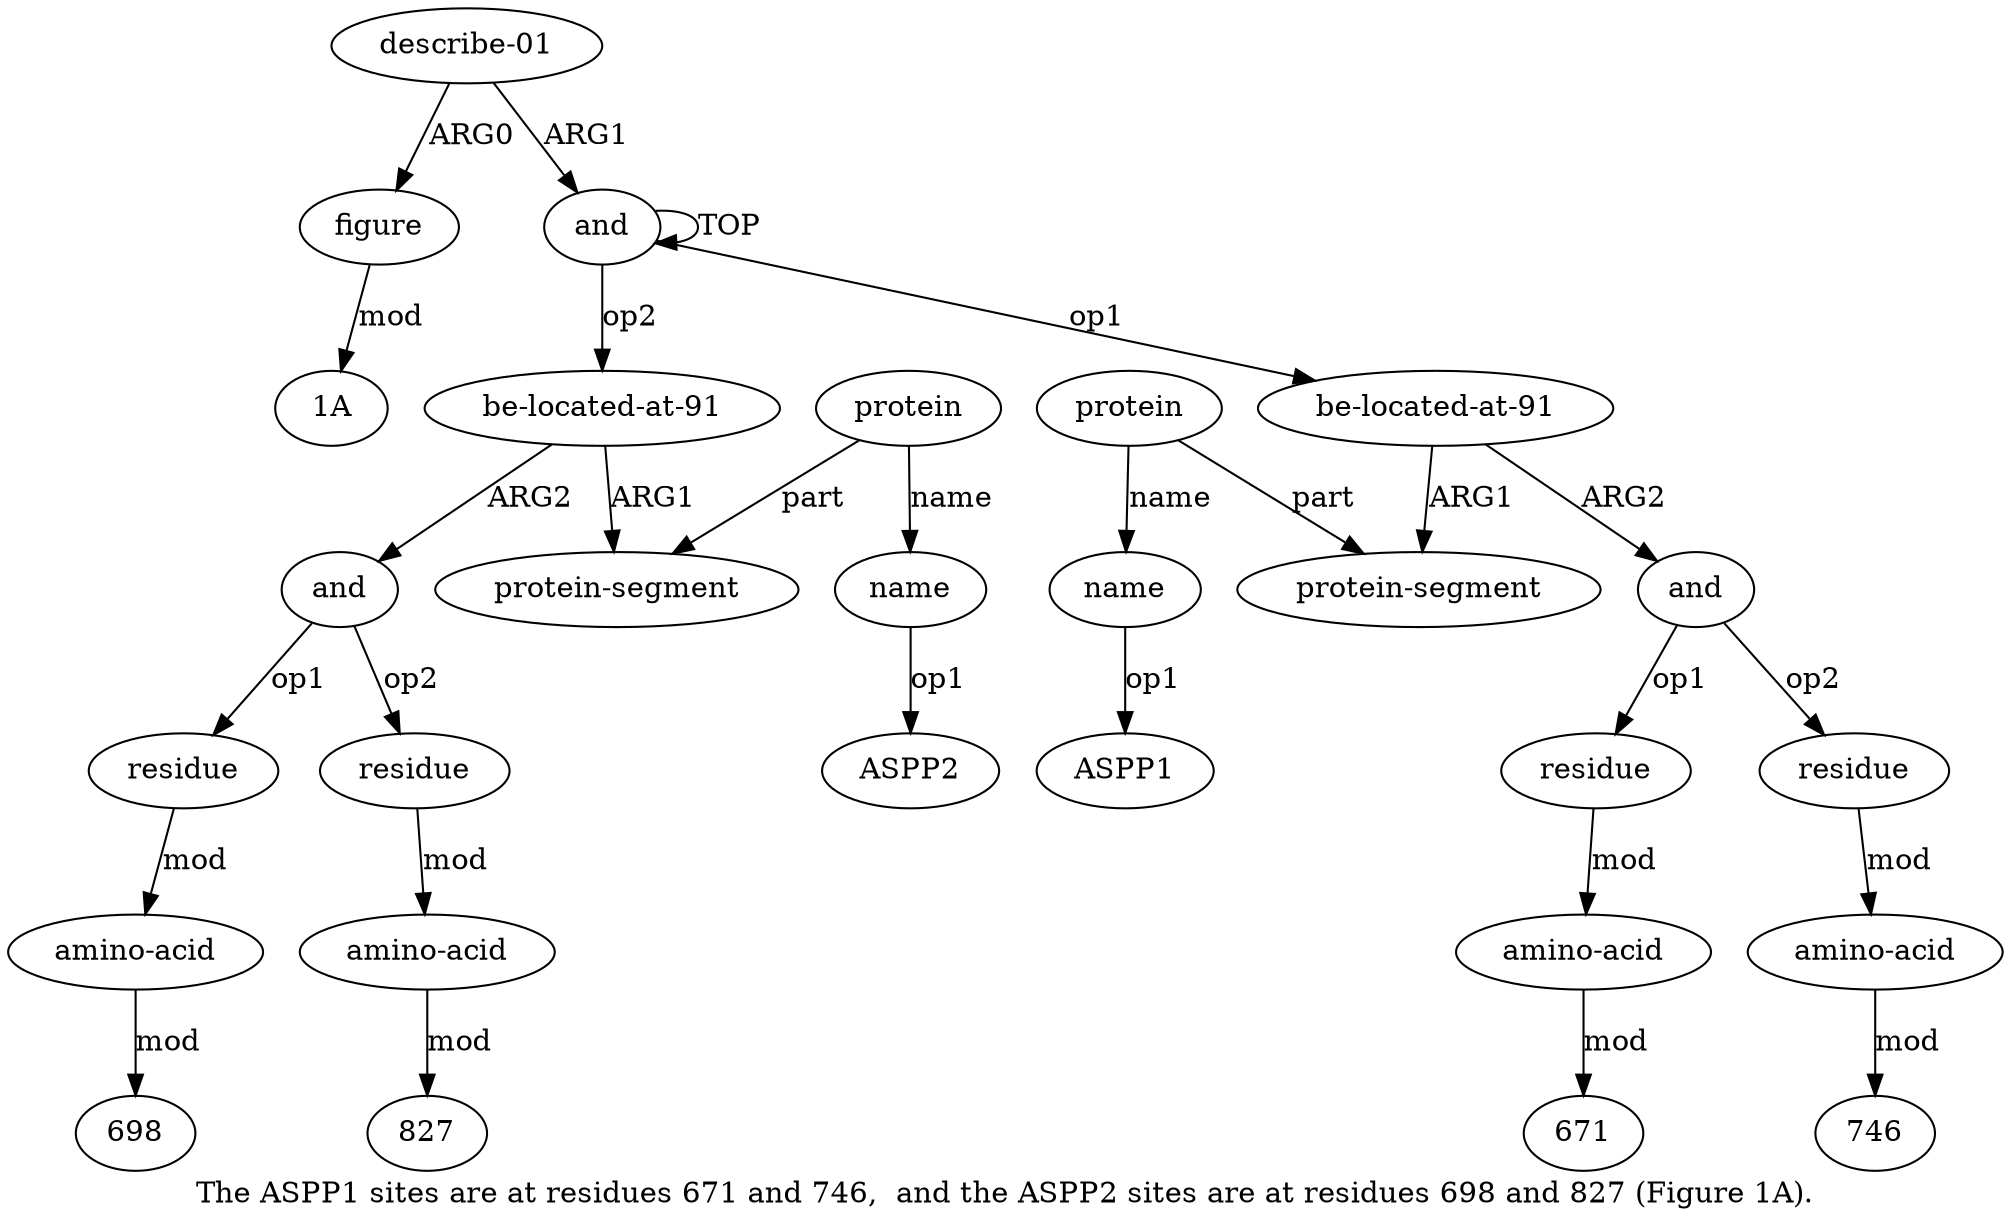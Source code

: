 digraph  {
	graph [label="The ASPP1 sites are at residues 671 and 746,  and the ASPP2 sites are at residues 698 and 827 (Figure 1A)."];
	node [label="\N"];
	a20	 [color=black,
		gold_ind=20,
		gold_label=figure,
		label=figure,
		test_ind=20,
		test_label=figure];
	"a20 1A"	 [color=black,
		gold_ind=-1,
		gold_label="1A",
		label="1A",
		test_ind=-1,
		test_label="1A"];
	a20 -> "a20 1A" [key=0,
	color=black,
	gold_label=mod,
	label=mod,
	test_label=mod];
"a7 671" [color=black,
	gold_ind=-1,
	gold_label=671,
	label=671,
	test_ind=-1,
	test_label=671];
"a16 698" [color=black,
	gold_ind=-1,
	gold_label=698,
	label=698,
	test_ind=-1,
	test_label=698];
"a13 ASPP2" [color=black,
	gold_ind=-1,
	gold_label=ASPP2,
	label=ASPP2,
	test_ind=-1,
	test_label=ASPP2];
"a18 827" [color=black,
	gold_ind=-1,
	gold_label=827,
	label=827,
	test_ind=-1,
	test_label=827];
"a9 746" [color=black,
	gold_ind=-1,
	gold_label=746,
	label=746,
	test_ind=-1,
	test_label=746];
"a4 ASPP1" [color=black,
	gold_ind=-1,
	gold_label=ASPP1,
	label=ASPP1,
	test_ind=-1,
	test_label=ASPP1];
a15 [color=black,
	gold_ind=15,
	gold_label=residue,
	label=residue,
	test_ind=15,
	test_label=residue];
a16 [color=black,
	gold_ind=16,
	gold_label="amino-acid",
	label="amino-acid",
	test_ind=16,
	test_label="amino-acid"];
a15 -> a16 [key=0,
color=black,
gold_label=mod,
label=mod,
test_label=mod];
a14 [color=black,
gold_ind=14,
gold_label=and,
label=and,
test_ind=14,
test_label=and];
a14 -> a15 [key=0,
color=black,
gold_label=op1,
label=op1,
test_label=op1];
a17 [color=black,
gold_ind=17,
gold_label=residue,
label=residue,
test_ind=17,
test_label=residue];
a14 -> a17 [key=0,
color=black,
gold_label=op2,
label=op2,
test_label=op2];
a18 [color=black,
gold_ind=18,
gold_label="amino-acid",
label="amino-acid",
test_ind=18,
test_label="amino-acid"];
a17 -> a18 [key=0,
color=black,
gold_label=mod,
label=mod,
test_label=mod];
a16 -> "a16 698" [key=0,
color=black,
gold_label=mod,
label=mod,
test_label=mod];
a11 [color=black,
gold_ind=11,
gold_label="protein-segment",
label="protein-segment",
test_ind=11,
test_label="protein-segment"];
a10 [color=black,
gold_ind=10,
gold_label="be-located-at-91",
label="be-located-at-91",
test_ind=10,
test_label="be-located-at-91"];
a10 -> a14 [key=0,
color=black,
gold_label=ARG2,
label=ARG2,
test_label=ARG2];
a10 -> a11 [key=0,
color=black,
gold_label=ARG1,
label=ARG1,
test_label=ARG1];
a13 [color=black,
gold_ind=13,
gold_label=name,
label=name,
test_ind=13,
test_label=name];
a13 -> "a13 ASPP2" [key=0,
color=black,
gold_label=op1,
label=op1,
test_label=op1];
a12 [color=black,
gold_ind=12,
gold_label=protein,
label=protein,
test_ind=12,
test_label=protein];
a12 -> a11 [key=0,
color=black,
gold_label=part,
label=part,
test_label=part];
a12 -> a13 [key=0,
color=black,
gold_label=name,
label=name,
test_label=name];
a19 [color=black,
gold_ind=19,
gold_label="describe-01",
label="describe-01",
test_ind=19,
test_label="describe-01"];
a19 -> a20 [key=0,
color=black,
gold_label=ARG0,
label=ARG0,
test_label=ARG0];
a0 [color=black,
gold_ind=0,
gold_label=and,
label=and,
test_ind=0,
test_label=and];
a19 -> a0 [key=0,
color=black,
gold_label=ARG1,
label=ARG1,
test_label=ARG1];
a18 -> "a18 827" [key=0,
color=black,
gold_label=mod,
label=mod,
test_label=mod];
a1 [color=black,
gold_ind=1,
gold_label="be-located-at-91",
label="be-located-at-91",
test_ind=1,
test_label="be-located-at-91"];
a2 [color=black,
gold_ind=2,
gold_label="protein-segment",
label="protein-segment",
test_ind=2,
test_label="protein-segment"];
a1 -> a2 [key=0,
color=black,
gold_label=ARG1,
label=ARG1,
test_label=ARG1];
a5 [color=black,
gold_ind=5,
gold_label=and,
label=and,
test_ind=5,
test_label=and];
a1 -> a5 [key=0,
color=black,
gold_label=ARG2,
label=ARG2,
test_label=ARG2];
a0 -> a10 [key=0,
color=black,
gold_label=op2,
label=op2,
test_label=op2];
a0 -> a1 [key=0,
color=black,
gold_label=op1,
label=op1,
test_label=op1];
a0 -> a0 [key=0,
color=black,
gold_label=TOP,
label=TOP,
test_label=TOP];
a3 [color=black,
gold_ind=3,
gold_label=protein,
label=protein,
test_ind=3,
test_label=protein];
a3 -> a2 [key=0,
color=black,
gold_label=part,
label=part,
test_label=part];
a4 [color=black,
gold_ind=4,
gold_label=name,
label=name,
test_ind=4,
test_label=name];
a3 -> a4 [key=0,
color=black,
gold_label=name,
label=name,
test_label=name];
a6 [color=black,
gold_ind=6,
gold_label=residue,
label=residue,
test_ind=6,
test_label=residue];
a5 -> a6 [key=0,
color=black,
gold_label=op1,
label=op1,
test_label=op1];
a8 [color=black,
gold_ind=8,
gold_label=residue,
label=residue,
test_ind=8,
test_label=residue];
a5 -> a8 [key=0,
color=black,
gold_label=op2,
label=op2,
test_label=op2];
a4 -> "a4 ASPP1" [key=0,
color=black,
gold_label=op1,
label=op1,
test_label=op1];
a7 [color=black,
gold_ind=7,
gold_label="amino-acid",
label="amino-acid",
test_ind=7,
test_label="amino-acid"];
a7 -> "a7 671" [key=0,
color=black,
gold_label=mod,
label=mod,
test_label=mod];
a6 -> a7 [key=0,
color=black,
gold_label=mod,
label=mod,
test_label=mod];
a9 [color=black,
gold_ind=9,
gold_label="amino-acid",
label="amino-acid",
test_ind=9,
test_label="amino-acid"];
a9 -> "a9 746" [key=0,
color=black,
gold_label=mod,
label=mod,
test_label=mod];
a8 -> a9 [key=0,
color=black,
gold_label=mod,
label=mod,
test_label=mod];
}
